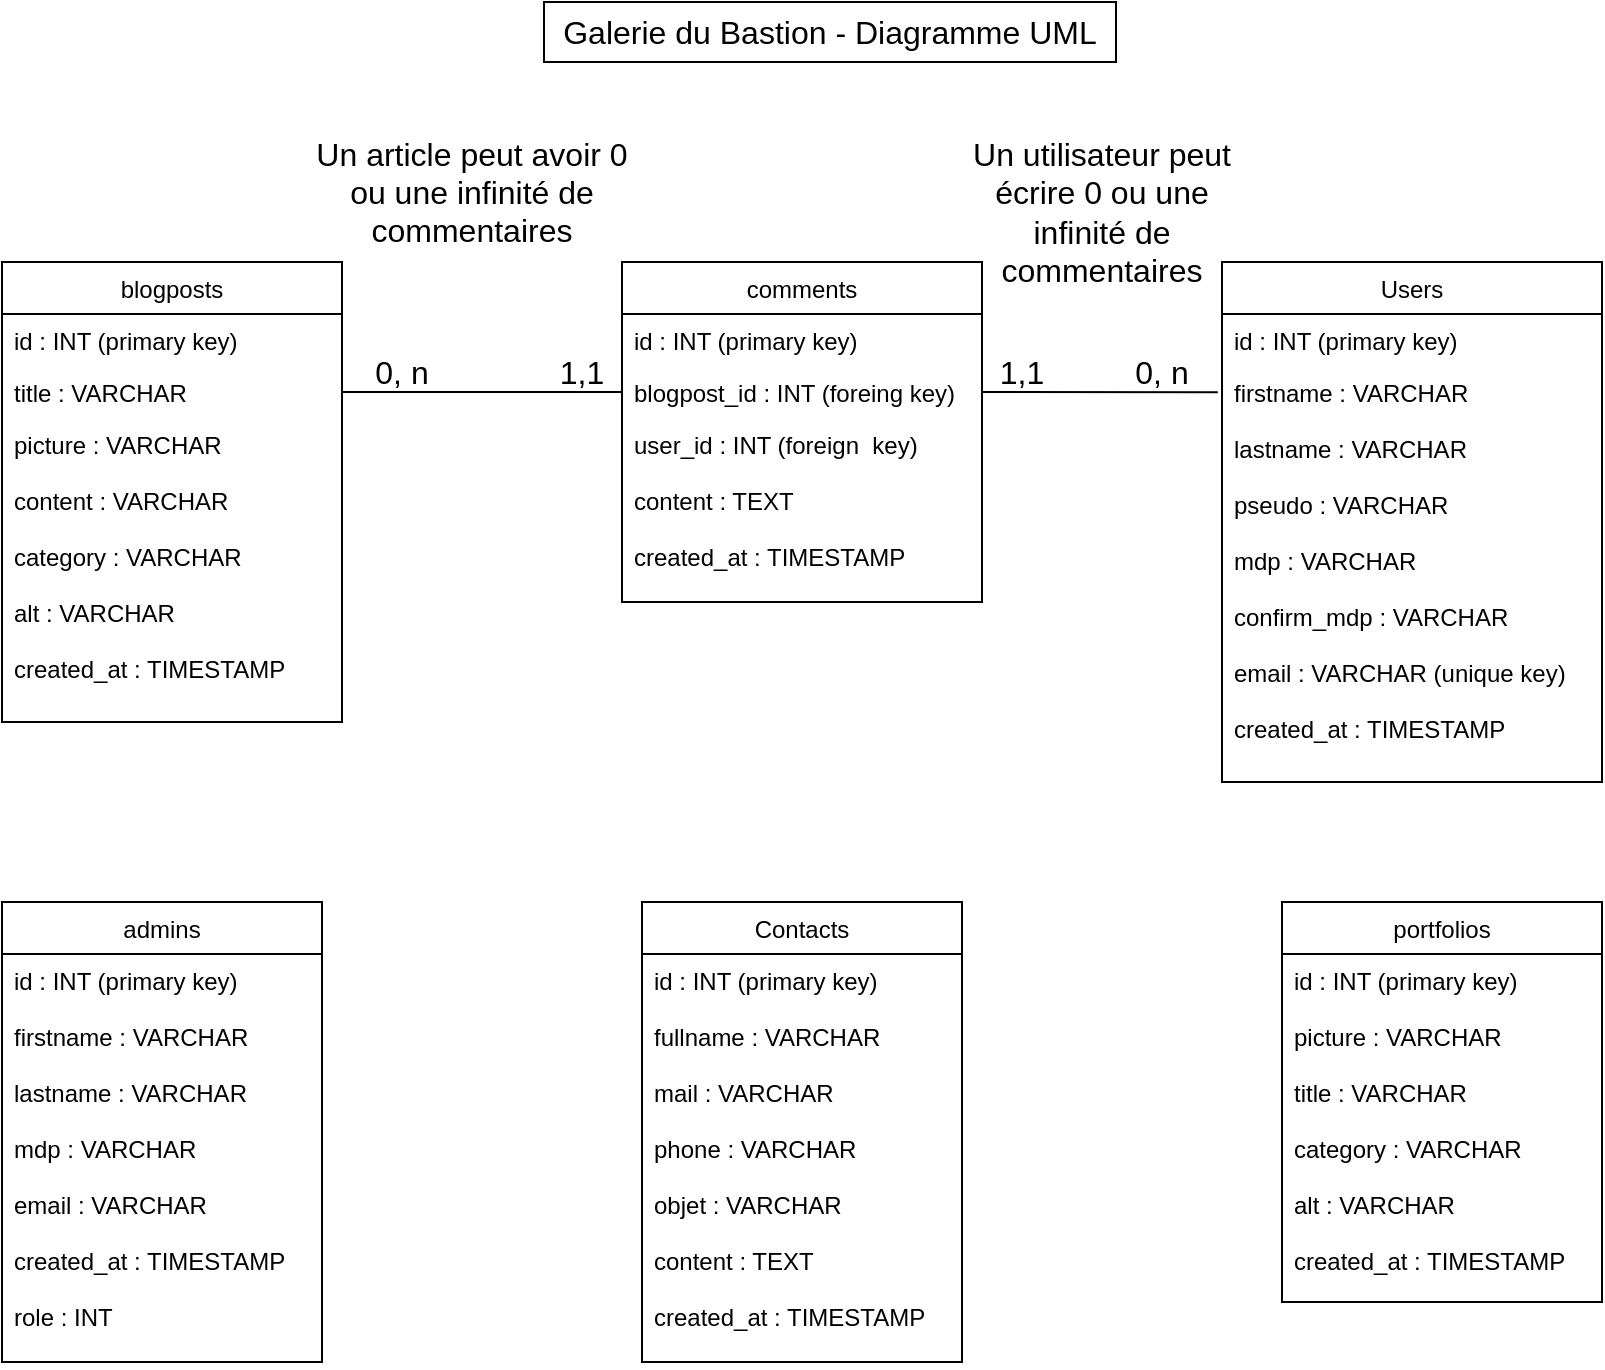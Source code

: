<mxfile version="18.1.2" type="device"><diagram id="mDxCG84B_aOf0YY0vnqz" name="Page-1"><mxGraphModel dx="942" dy="614" grid="1" gridSize="10" guides="1" tooltips="1" connect="1" arrows="1" fold="1" page="1" pageScale="1" pageWidth="827" pageHeight="1169" math="0" shadow="0"><root><mxCell id="0"/><mxCell id="1" parent="0"/><mxCell id="Iqzuzo9Tl0fiH7EJeYpn-1" value="blogposts" style="swimlane;fontStyle=0;childLayout=stackLayout;horizontal=1;startSize=26;fillColor=none;horizontalStack=0;resizeParent=1;resizeParentMax=0;resizeLast=0;collapsible=1;marginBottom=0;" parent="1" vertex="1"><mxGeometry y="160" width="170" height="230" as="geometry"/></mxCell><mxCell id="Iqzuzo9Tl0fiH7EJeYpn-2" value="id : INT (primary key)" style="text;strokeColor=none;fillColor=none;align=left;verticalAlign=top;spacingLeft=4;spacingRight=4;overflow=hidden;rotatable=0;points=[[0,0.5],[1,0.5]];portConstraint=eastwest;" parent="Iqzuzo9Tl0fiH7EJeYpn-1" vertex="1"><mxGeometry y="26" width="170" height="26" as="geometry"/></mxCell><mxCell id="Iqzuzo9Tl0fiH7EJeYpn-3" value="title : VARCHAR" style="text;strokeColor=none;fillColor=none;align=left;verticalAlign=top;spacingLeft=4;spacingRight=4;overflow=hidden;rotatable=0;points=[[0,0.5],[1,0.5]];portConstraint=eastwest;" parent="Iqzuzo9Tl0fiH7EJeYpn-1" vertex="1"><mxGeometry y="52" width="170" height="26" as="geometry"/></mxCell><mxCell id="Iqzuzo9Tl0fiH7EJeYpn-4" value="picture : VARCHAR&#10;&#10;content : VARCHAR&#10;&#10;category : VARCHAR&#10;&#10;alt : VARCHAR&#10;&#10;created_at : TIMESTAMP" style="text;strokeColor=none;fillColor=none;align=left;verticalAlign=top;spacingLeft=4;spacingRight=4;overflow=hidden;rotatable=0;points=[[0,0.5],[1,0.5]];portConstraint=eastwest;" parent="Iqzuzo9Tl0fiH7EJeYpn-1" vertex="1"><mxGeometry y="78" width="170" height="152" as="geometry"/></mxCell><mxCell id="Iqzuzo9Tl0fiH7EJeYpn-5" value="comments" style="swimlane;fontStyle=0;childLayout=stackLayout;horizontal=1;startSize=26;fillColor=none;horizontalStack=0;resizeParent=1;resizeParentMax=0;resizeLast=0;collapsible=1;marginBottom=0;" parent="1" vertex="1"><mxGeometry x="310" y="160" width="180" height="170" as="geometry"/></mxCell><mxCell id="Iqzuzo9Tl0fiH7EJeYpn-6" value="id : INT (primary key)" style="text;strokeColor=none;fillColor=none;align=left;verticalAlign=top;spacingLeft=4;spacingRight=4;overflow=hidden;rotatable=0;points=[[0,0.5],[1,0.5]];portConstraint=eastwest;" parent="Iqzuzo9Tl0fiH7EJeYpn-5" vertex="1"><mxGeometry y="26" width="180" height="26" as="geometry"/></mxCell><mxCell id="Iqzuzo9Tl0fiH7EJeYpn-7" value="blogpost_id : INT (foreing key)" style="text;strokeColor=none;fillColor=none;align=left;verticalAlign=top;spacingLeft=4;spacingRight=4;overflow=hidden;rotatable=0;points=[[0,0.5],[1,0.5]];portConstraint=eastwest;" parent="Iqzuzo9Tl0fiH7EJeYpn-5" vertex="1"><mxGeometry y="52" width="180" height="26" as="geometry"/></mxCell><mxCell id="Iqzuzo9Tl0fiH7EJeYpn-8" value="user_id : INT (foreign  key)&#10;&#10;content : TEXT&#10;&#10;created_at : TIMESTAMP" style="text;strokeColor=none;fillColor=none;align=left;verticalAlign=top;spacingLeft=4;spacingRight=4;overflow=hidden;rotatable=0;points=[[0,0.5],[1,0.5]];portConstraint=eastwest;" parent="Iqzuzo9Tl0fiH7EJeYpn-5" vertex="1"><mxGeometry y="78" width="180" height="92" as="geometry"/></mxCell><mxCell id="Iqzuzo9Tl0fiH7EJeYpn-17" value="admins" style="swimlane;fontStyle=0;childLayout=stackLayout;horizontal=1;startSize=26;fillColor=none;horizontalStack=0;resizeParent=1;resizeParentMax=0;resizeLast=0;collapsible=1;marginBottom=0;" parent="1" vertex="1"><mxGeometry y="480" width="160" height="230" as="geometry"/></mxCell><mxCell id="Iqzuzo9Tl0fiH7EJeYpn-18" value="id : INT (primary key)&#10;&#10;firstname : VARCHAR&#10;&#10;lastname : VARCHAR&#10;&#10;mdp : VARCHAR&#10;&#10;email : VARCHAR&#10;&#10;created_at : TIMESTAMP&#10;&#10;role : INT" style="text;strokeColor=none;fillColor=none;align=left;verticalAlign=top;spacingLeft=4;spacingRight=4;overflow=hidden;rotatable=0;points=[[0,0.5],[1,0.5]];portConstraint=eastwest;" parent="Iqzuzo9Tl0fiH7EJeYpn-17" vertex="1"><mxGeometry y="26" width="160" height="204" as="geometry"/></mxCell><mxCell id="Iqzuzo9Tl0fiH7EJeYpn-21" value="Users" style="swimlane;fontStyle=0;childLayout=stackLayout;horizontal=1;startSize=26;fillColor=none;horizontalStack=0;resizeParent=1;resizeParentMax=0;resizeLast=0;collapsible=1;marginBottom=0;" parent="1" vertex="1"><mxGeometry x="610" y="160" width="190" height="260" as="geometry"/></mxCell><mxCell id="Iqzuzo9Tl0fiH7EJeYpn-22" value="id : INT (primary key)" style="text;strokeColor=none;fillColor=none;align=left;verticalAlign=top;spacingLeft=4;spacingRight=4;overflow=hidden;rotatable=0;points=[[0,0.5],[1,0.5]];portConstraint=eastwest;" parent="Iqzuzo9Tl0fiH7EJeYpn-21" vertex="1"><mxGeometry y="26" width="190" height="26" as="geometry"/></mxCell><mxCell id="Iqzuzo9Tl0fiH7EJeYpn-23" value="firstname : VARCHAR&#10;&#10;lastname : VARCHAR&#10;&#10;pseudo : VARCHAR&#10;&#10;mdp : VARCHAR&#10;&#10;confirm_mdp : VARCHAR&#10;&#10;email : VARCHAR (unique key)&#10;&#10;created_at : TIMESTAMP" style="text;strokeColor=none;fillColor=none;align=left;verticalAlign=top;spacingLeft=4;spacingRight=4;overflow=hidden;rotatable=0;points=[[0,0.5],[1,0.5]];portConstraint=eastwest;" parent="Iqzuzo9Tl0fiH7EJeYpn-21" vertex="1"><mxGeometry y="52" width="190" height="208" as="geometry"/></mxCell><mxCell id="Iqzuzo9Tl0fiH7EJeYpn-25" value="portfolios" style="swimlane;fontStyle=0;childLayout=stackLayout;horizontal=1;startSize=26;fillColor=none;horizontalStack=0;resizeParent=1;resizeParentMax=0;resizeLast=0;collapsible=1;marginBottom=0;" parent="1" vertex="1"><mxGeometry x="640" y="480" width="160" height="200" as="geometry"/></mxCell><mxCell id="Iqzuzo9Tl0fiH7EJeYpn-26" value="id : INT (primary key)&#10;&#10;picture : VARCHAR&#10;&#10;title : VARCHAR&#10;&#10;category : VARCHAR&#10;&#10;alt : VARCHAR&#10;&#10;created_at : TIMESTAMP" style="text;strokeColor=none;fillColor=none;align=left;verticalAlign=top;spacingLeft=4;spacingRight=4;overflow=hidden;rotatable=0;points=[[0,0.5],[1,0.5]];portConstraint=eastwest;" parent="Iqzuzo9Tl0fiH7EJeYpn-25" vertex="1"><mxGeometry y="26" width="160" height="174" as="geometry"/></mxCell><mxCell id="Iqzuzo9Tl0fiH7EJeYpn-29" value="Contacts" style="swimlane;fontStyle=0;childLayout=stackLayout;horizontal=1;startSize=26;fillColor=none;horizontalStack=0;resizeParent=1;resizeParentMax=0;resizeLast=0;collapsible=1;marginBottom=0;" parent="1" vertex="1"><mxGeometry x="320" y="480" width="160" height="230" as="geometry"/></mxCell><mxCell id="Iqzuzo9Tl0fiH7EJeYpn-30" value="id : INT (primary key)&#10;&#10;fullname : VARCHAR&#10;&#10;mail : VARCHAR&#10;&#10;phone : VARCHAR&#10;&#10;objet : VARCHAR&#10;&#10;content : TEXT&#10;&#10;created_at : TIMESTAMP" style="text;strokeColor=none;fillColor=none;align=left;verticalAlign=top;spacingLeft=4;spacingRight=4;overflow=hidden;rotatable=0;points=[[0,0.5],[1,0.5]];portConstraint=eastwest;" parent="Iqzuzo9Tl0fiH7EJeYpn-29" vertex="1"><mxGeometry y="26" width="160" height="204" as="geometry"/></mxCell><mxCell id="5kPBmSSgYe-oBaszbLX4-1" value="&lt;font style=&quot;font-size: 16px;&quot;&gt;Galerie du Bastion - Diagramme UML&lt;/font&gt;" style="text;html=1;strokeColor=default;fillColor=none;align=center;verticalAlign=middle;whiteSpace=wrap;rounded=0;" vertex="1" parent="1"><mxGeometry x="271" y="30" width="286" height="30" as="geometry"/></mxCell><mxCell id="5kPBmSSgYe-oBaszbLX4-2" value="" style="endArrow=none;html=1;rounded=0;fontSize=16;exitX=1;exitY=0.5;exitDx=0;exitDy=0;entryX=0;entryY=0.5;entryDx=0;entryDy=0;" edge="1" parent="1" source="Iqzuzo9Tl0fiH7EJeYpn-3" target="Iqzuzo9Tl0fiH7EJeYpn-7"><mxGeometry width="50" height="50" relative="1" as="geometry"><mxPoint x="220" y="300" as="sourcePoint"/><mxPoint x="270" y="280" as="targetPoint"/></mxGeometry></mxCell><mxCell id="5kPBmSSgYe-oBaszbLX4-3" value="" style="endArrow=none;html=1;rounded=0;fontSize=16;entryX=-0.011;entryY=0.063;entryDx=0;entryDy=0;entryPerimeter=0;exitX=1;exitY=0.5;exitDx=0;exitDy=0;" edge="1" parent="1" source="Iqzuzo9Tl0fiH7EJeYpn-7" target="Iqzuzo9Tl0fiH7EJeYpn-23"><mxGeometry width="50" height="50" relative="1" as="geometry"><mxPoint x="390" y="320" as="sourcePoint"/><mxPoint x="440" y="270" as="targetPoint"/></mxGeometry></mxCell><mxCell id="5kPBmSSgYe-oBaszbLX4-4" value="0, n" style="text;html=1;strokeColor=none;fillColor=none;align=center;verticalAlign=middle;whiteSpace=wrap;rounded=0;fontSize=16;" vertex="1" parent="1"><mxGeometry x="550" y="200" width="60" height="30" as="geometry"/></mxCell><mxCell id="5kPBmSSgYe-oBaszbLX4-5" value="1,1" style="text;html=1;strokeColor=none;fillColor=none;align=center;verticalAlign=middle;whiteSpace=wrap;rounded=0;fontSize=16;" vertex="1" parent="1"><mxGeometry x="480" y="200" width="60" height="30" as="geometry"/></mxCell><mxCell id="5kPBmSSgYe-oBaszbLX4-6" value="1,1" style="text;html=1;strokeColor=none;fillColor=none;align=center;verticalAlign=middle;whiteSpace=wrap;rounded=0;fontSize=16;" vertex="1" parent="1"><mxGeometry x="260" y="200" width="60" height="30" as="geometry"/></mxCell><mxCell id="5kPBmSSgYe-oBaszbLX4-7" value="0, n" style="text;html=1;strokeColor=none;fillColor=none;align=center;verticalAlign=middle;whiteSpace=wrap;rounded=0;fontSize=16;" vertex="1" parent="1"><mxGeometry x="170" y="200" width="60" height="30" as="geometry"/></mxCell><mxCell id="5kPBmSSgYe-oBaszbLX4-8" value="Un article peut avoir 0 ou une infinité de commentaires" style="text;html=1;strokeColor=none;fillColor=none;align=center;verticalAlign=middle;whiteSpace=wrap;rounded=0;fontSize=16;" vertex="1" parent="1"><mxGeometry x="150" y="110" width="170" height="30" as="geometry"/></mxCell><mxCell id="5kPBmSSgYe-oBaszbLX4-9" value="Un utilisateur peut écrire 0 ou une infinité de commentaires" style="text;html=1;strokeColor=none;fillColor=none;align=center;verticalAlign=middle;whiteSpace=wrap;rounded=0;fontSize=16;" vertex="1" parent="1"><mxGeometry x="480" y="90" width="140" height="90" as="geometry"/></mxCell></root></mxGraphModel></diagram></mxfile>
